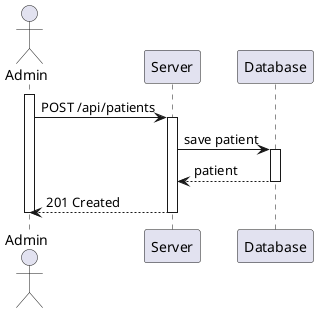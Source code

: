 @startuml process-view

actor "Admin" as ADM

activate ADM
ADM-> Server : POST /api/patients
activate Server
    Server -> Database : save patient
    activate Database
        Database --> Server : patient
    deactivate Database
    ADM <-- Server : 201 Created
deactivate Server
deactivate ADM

@enduml